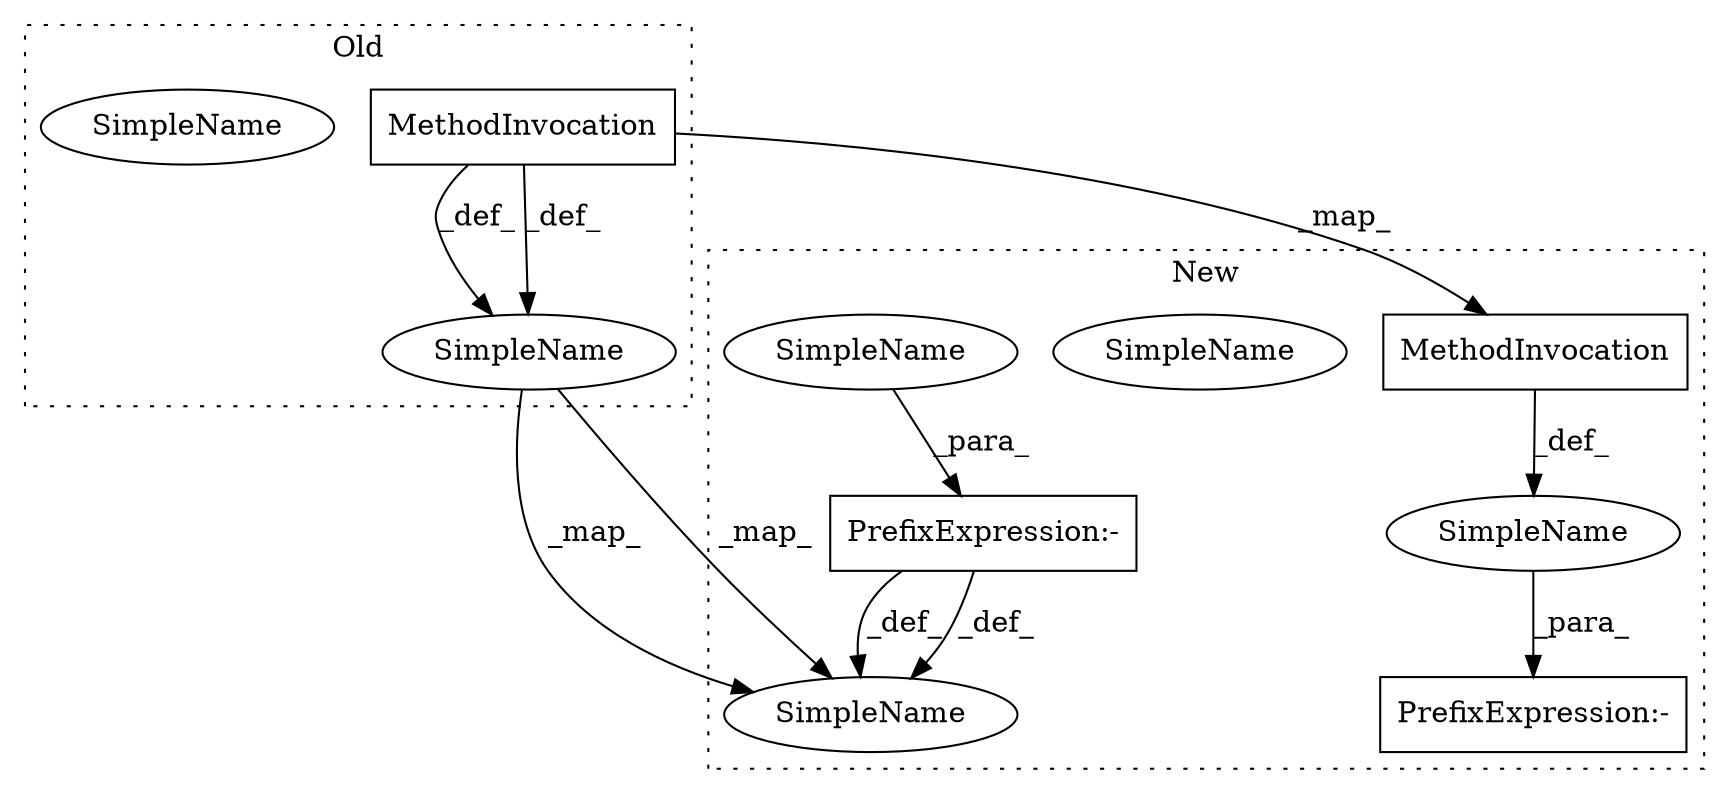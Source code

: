 digraph G {
subgraph cluster0 {
2 [label="MethodInvocation" a="32" s="3305,3345" l="25,1" shape="box"];
5 [label="SimpleName" a="42" s="3282" l="15" shape="ellipse"];
8 [label="SimpleName" a="42" s="3282" l="15" shape="ellipse"];
label = "Old";
style="dotted";
}
subgraph cluster1 {
1 [label="MethodInvocation" a="32" s="1834,1860" l="11,1" shape="box"];
3 [label="SimpleName" a="42" s="3256" l="15" shape="ellipse"];
4 [label="SimpleName" a="42" s="" l="" shape="ellipse"];
6 [label="SimpleName" a="42" s="3256" l="15" shape="ellipse"];
7 [label="SimpleName" a="42" s="" l="" shape="ellipse"];
9 [label="PrefixExpression:-" a="38" s="3272" l="1" shape="box"];
10 [label="PrefixExpression:-" a="38" s="1826" l="1" shape="box"];
label = "New";
style="dotted";
}
1 -> 4 [label="_def_"];
2 -> 1 [label="_map_"];
2 -> 5 [label="_def_"];
2 -> 5 [label="_def_"];
4 -> 10 [label="_para_"];
5 -> 6 [label="_map_"];
5 -> 6 [label="_map_"];
7 -> 9 [label="_para_"];
9 -> 6 [label="_def_"];
9 -> 6 [label="_def_"];
}